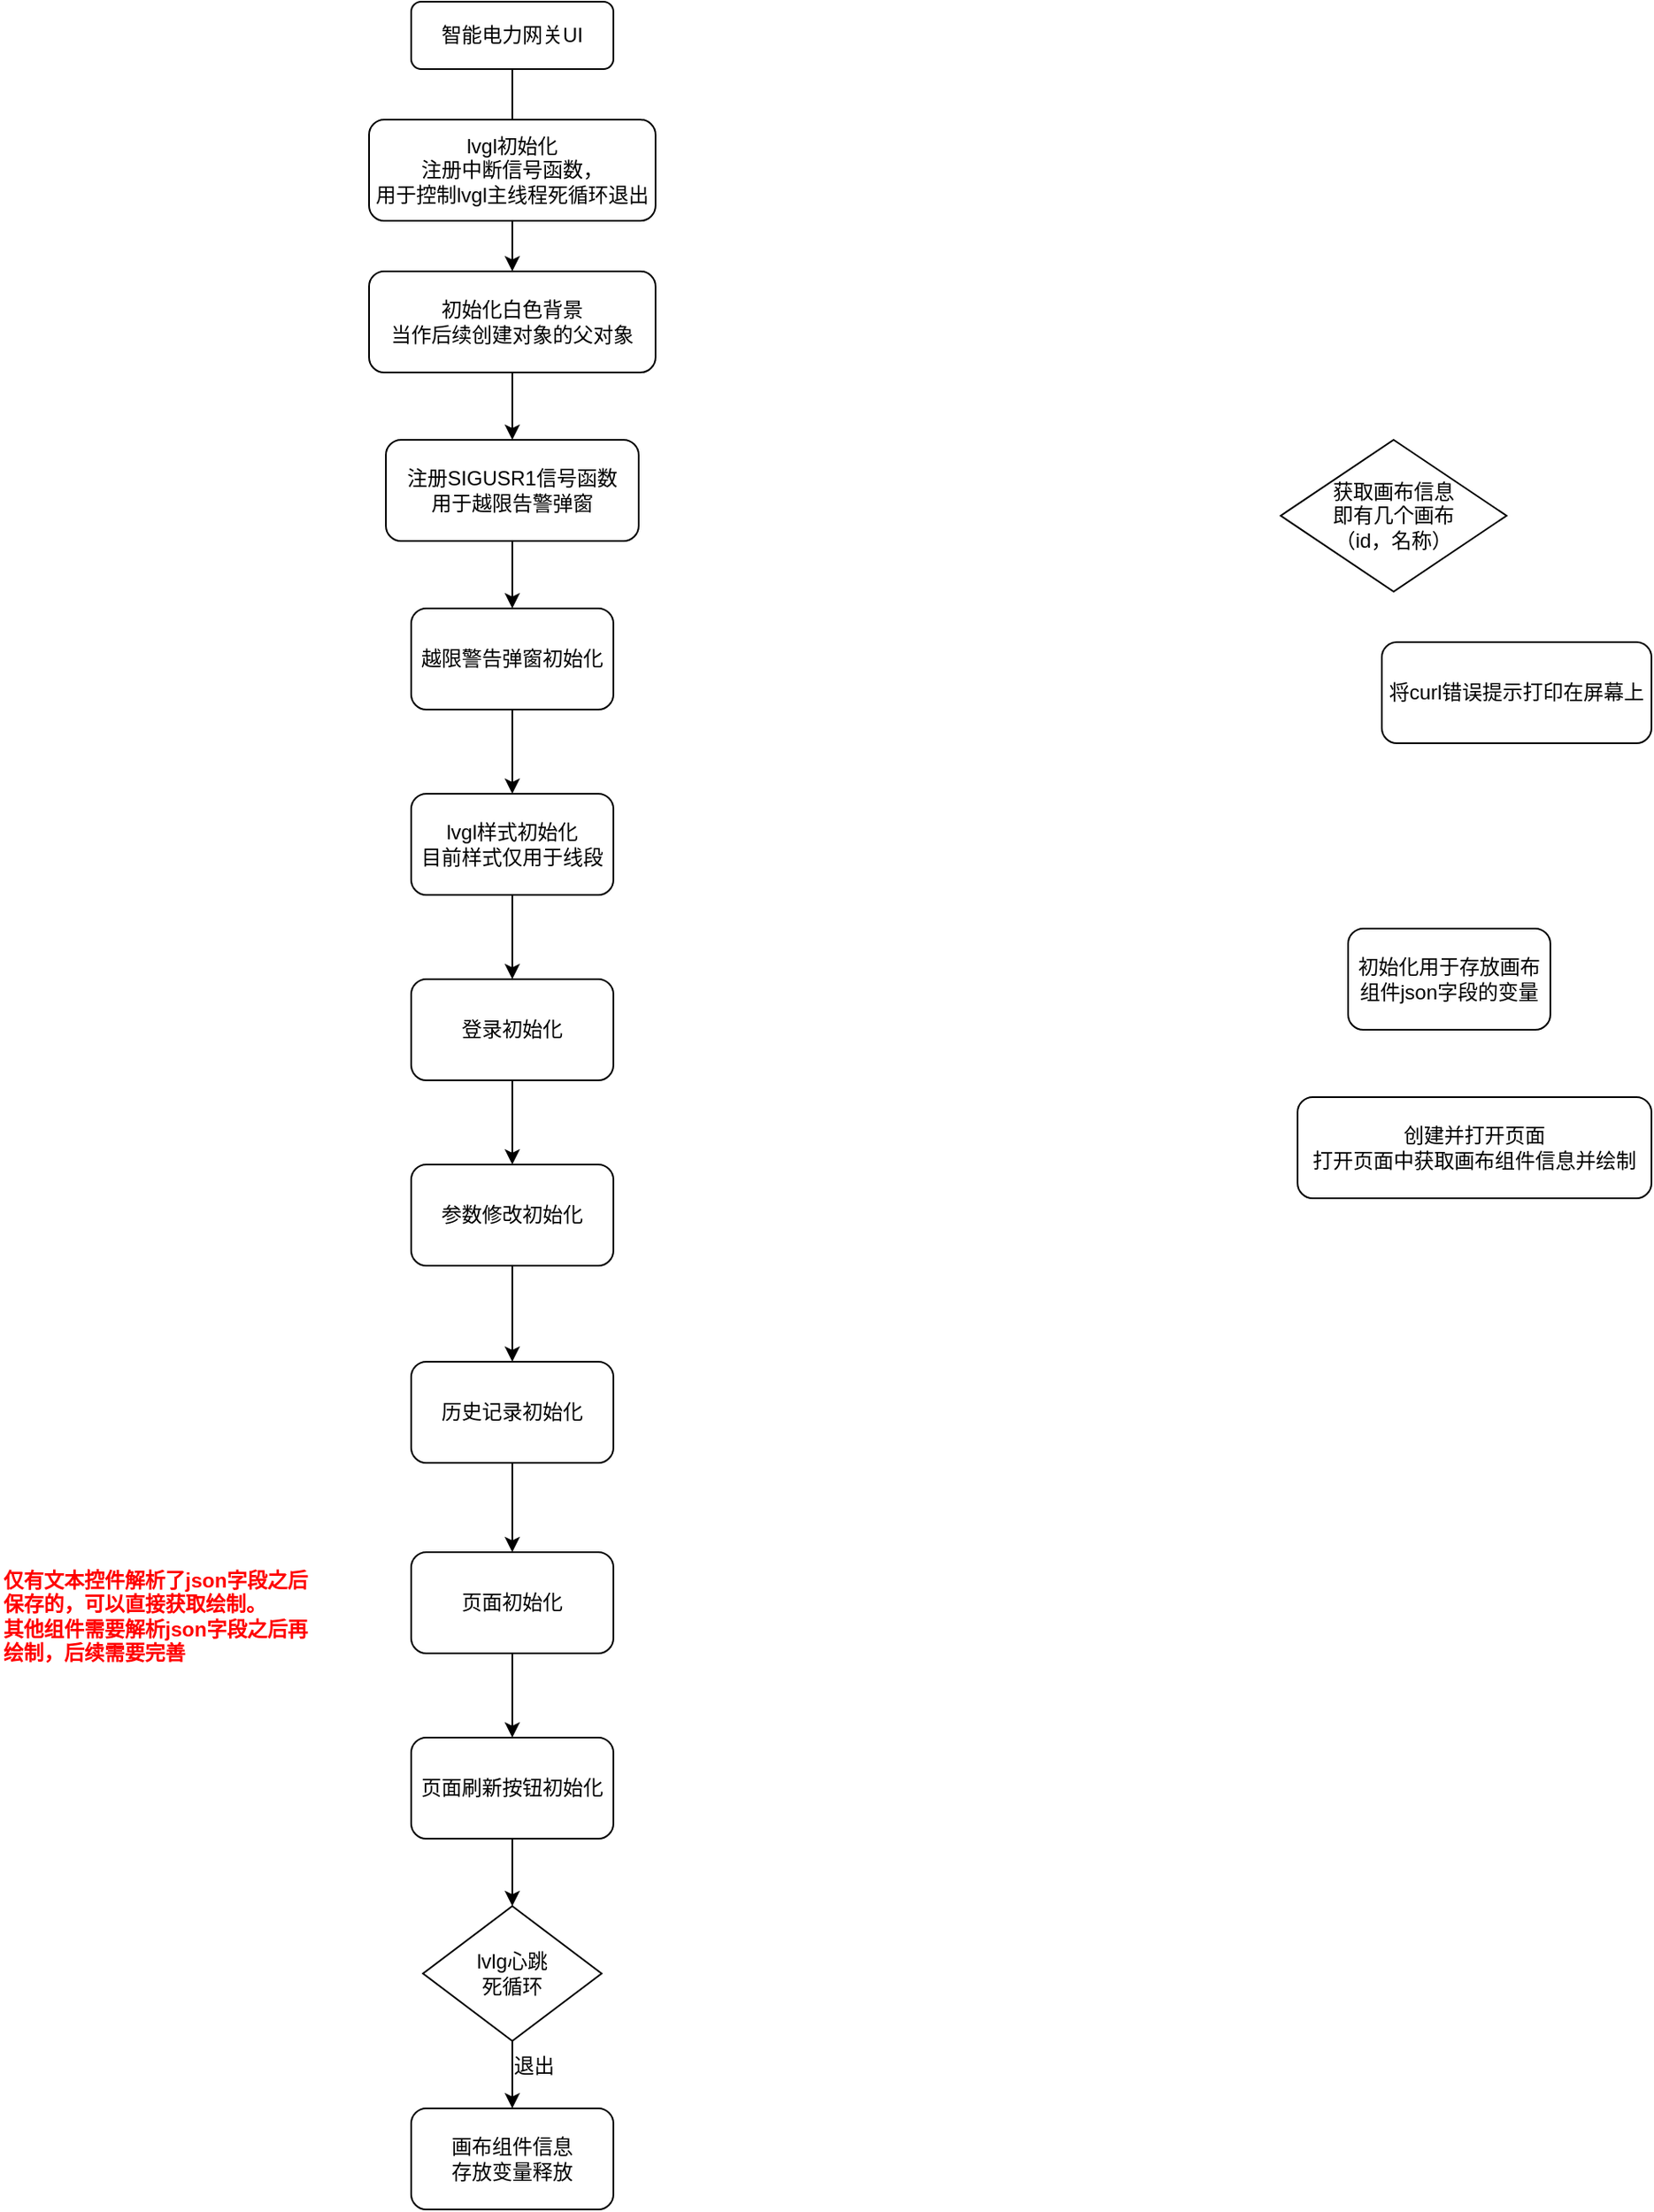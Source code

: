 <mxfile version="21.3.2" type="github">
  <diagram id="C5RBs43oDa-KdzZeNtuy" name="Page-1">
    <mxGraphModel dx="1434" dy="764" grid="1" gridSize="10" guides="1" tooltips="1" connect="1" arrows="1" fold="1" page="1" pageScale="1" pageWidth="1169" pageHeight="1654" math="0" shadow="0">
      <root>
        <mxCell id="WIyWlLk6GJQsqaUBKTNV-0" />
        <mxCell id="WIyWlLk6GJQsqaUBKTNV-1" parent="WIyWlLk6GJQsqaUBKTNV-0" />
        <mxCell id="WIyWlLk6GJQsqaUBKTNV-2" value="" style="rounded=0;html=1;jettySize=auto;orthogonalLoop=1;fontSize=11;endArrow=block;endFill=0;endSize=8;strokeWidth=1;shadow=0;labelBackgroundColor=none;edgeStyle=orthogonalEdgeStyle;" parent="WIyWlLk6GJQsqaUBKTNV-1" source="WIyWlLk6GJQsqaUBKTNV-3" edge="1">
          <mxGeometry relative="1" as="geometry">
            <mxPoint x="414" y="110" as="targetPoint" />
          </mxGeometry>
        </mxCell>
        <mxCell id="WIyWlLk6GJQsqaUBKTNV-3" value="智能电力网关UI" style="rounded=1;whiteSpace=wrap;html=1;fontSize=12;glass=0;strokeWidth=1;shadow=0;" parent="WIyWlLk6GJQsqaUBKTNV-1" vertex="1">
          <mxGeometry x="354" y="20" width="120" height="40" as="geometry" />
        </mxCell>
        <mxCell id="pKjaNHmpSQ1lj8WY1IrW-2" value="" style="edgeStyle=orthogonalEdgeStyle;rounded=0;orthogonalLoop=1;jettySize=auto;html=1;" parent="WIyWlLk6GJQsqaUBKTNV-1" source="pKjaNHmpSQ1lj8WY1IrW-0" target="pKjaNHmpSQ1lj8WY1IrW-1" edge="1">
          <mxGeometry relative="1" as="geometry" />
        </mxCell>
        <mxCell id="pKjaNHmpSQ1lj8WY1IrW-0" value="lvgl初始化&lt;br&gt;注册中断信号函数，&lt;br&gt;用于控制lvgl主线程死循环退出" style="rounded=1;whiteSpace=wrap;html=1;" parent="WIyWlLk6GJQsqaUBKTNV-1" vertex="1">
          <mxGeometry x="329" y="90" width="170" height="60" as="geometry" />
        </mxCell>
        <mxCell id="pKjaNHmpSQ1lj8WY1IrW-28" value="" style="edgeStyle=orthogonalEdgeStyle;rounded=0;orthogonalLoop=1;jettySize=auto;html=1;" parent="WIyWlLk6GJQsqaUBKTNV-1" source="pKjaNHmpSQ1lj8WY1IrW-1" edge="1">
          <mxGeometry relative="1" as="geometry">
            <mxPoint x="414" y="280" as="targetPoint" />
          </mxGeometry>
        </mxCell>
        <mxCell id="pKjaNHmpSQ1lj8WY1IrW-1" value="初始化白色背景&lt;br&gt;当作后续创建对象的父对象" style="rounded=1;whiteSpace=wrap;html=1;" parent="WIyWlLk6GJQsqaUBKTNV-1" vertex="1">
          <mxGeometry x="329" y="180" width="170" height="60" as="geometry" />
        </mxCell>
        <mxCell id="gU-OHK6tfDUbSoUPCYiO-14" value="" style="edgeStyle=orthogonalEdgeStyle;rounded=0;orthogonalLoop=1;jettySize=auto;html=1;" edge="1" parent="WIyWlLk6GJQsqaUBKTNV-1" source="pKjaNHmpSQ1lj8WY1IrW-6" target="pKjaNHmpSQ1lj8WY1IrW-17">
          <mxGeometry relative="1" as="geometry" />
        </mxCell>
        <mxCell id="pKjaNHmpSQ1lj8WY1IrW-6" value="注册SIGUSR1信号函数&lt;br&gt;用于越限告警弹窗" style="rounded=1;whiteSpace=wrap;html=1;" parent="WIyWlLk6GJQsqaUBKTNV-1" vertex="1">
          <mxGeometry x="339" y="280" width="150" height="60" as="geometry" />
        </mxCell>
        <mxCell id="gU-OHK6tfDUbSoUPCYiO-15" value="" style="edgeStyle=orthogonalEdgeStyle;rounded=0;orthogonalLoop=1;jettySize=auto;html=1;" edge="1" parent="WIyWlLk6GJQsqaUBKTNV-1" source="pKjaNHmpSQ1lj8WY1IrW-17" target="gU-OHK6tfDUbSoUPCYiO-13">
          <mxGeometry relative="1" as="geometry" />
        </mxCell>
        <mxCell id="pKjaNHmpSQ1lj8WY1IrW-17" value="越限警告弹窗初始化" style="rounded=1;whiteSpace=wrap;html=1;" parent="WIyWlLk6GJQsqaUBKTNV-1" vertex="1">
          <mxGeometry x="354" y="380" width="120" height="60" as="geometry" />
        </mxCell>
        <mxCell id="pKjaNHmpSQ1lj8WY1IrW-25" value="" style="edgeStyle=orthogonalEdgeStyle;rounded=0;orthogonalLoop=1;jettySize=auto;html=1;" parent="WIyWlLk6GJQsqaUBKTNV-1" source="pKjaNHmpSQ1lj8WY1IrW-20" target="pKjaNHmpSQ1lj8WY1IrW-21" edge="1">
          <mxGeometry relative="1" as="geometry" />
        </mxCell>
        <mxCell id="pKjaNHmpSQ1lj8WY1IrW-20" value="登录初始化" style="rounded=1;whiteSpace=wrap;html=1;" parent="WIyWlLk6GJQsqaUBKTNV-1" vertex="1">
          <mxGeometry x="354" y="600" width="120" height="60" as="geometry" />
        </mxCell>
        <mxCell id="gU-OHK6tfDUbSoUPCYiO-2" value="" style="edgeStyle=orthogonalEdgeStyle;rounded=0;orthogonalLoop=1;jettySize=auto;html=1;" edge="1" parent="WIyWlLk6GJQsqaUBKTNV-1" source="pKjaNHmpSQ1lj8WY1IrW-21" target="gU-OHK6tfDUbSoUPCYiO-0">
          <mxGeometry relative="1" as="geometry" />
        </mxCell>
        <mxCell id="pKjaNHmpSQ1lj8WY1IrW-21" value="参数修改初始化" style="rounded=1;whiteSpace=wrap;html=1;" parent="WIyWlLk6GJQsqaUBKTNV-1" vertex="1">
          <mxGeometry x="354" y="710" width="120" height="60" as="geometry" />
        </mxCell>
        <mxCell id="gU-OHK6tfDUbSoUPCYiO-17" value="" style="edgeStyle=orthogonalEdgeStyle;rounded=0;orthogonalLoop=1;jettySize=auto;html=1;" edge="1" parent="WIyWlLk6GJQsqaUBKTNV-1" source="pKjaNHmpSQ1lj8WY1IrW-22" target="gU-OHK6tfDUbSoUPCYiO-1">
          <mxGeometry relative="1" as="geometry" />
        </mxCell>
        <mxCell id="pKjaNHmpSQ1lj8WY1IrW-22" value="页面初始化" style="rounded=1;whiteSpace=wrap;html=1;" parent="WIyWlLk6GJQsqaUBKTNV-1" vertex="1">
          <mxGeometry x="354" y="940" width="120" height="60" as="geometry" />
        </mxCell>
        <mxCell id="pKjaNHmpSQ1lj8WY1IrW-23" value="创建并打开页面&lt;br&gt;打开页面中获取画布组件信息并绘制" style="rounded=1;whiteSpace=wrap;html=1;" parent="WIyWlLk6GJQsqaUBKTNV-1" vertex="1">
          <mxGeometry x="880" y="670" width="210" height="60" as="geometry" />
        </mxCell>
        <mxCell id="pKjaNHmpSQ1lj8WY1IrW-33" value="" style="edgeStyle=orthogonalEdgeStyle;rounded=0;orthogonalLoop=1;jettySize=auto;html=1;" parent="WIyWlLk6GJQsqaUBKTNV-1" source="pKjaNHmpSQ1lj8WY1IrW-30" target="pKjaNHmpSQ1lj8WY1IrW-31" edge="1">
          <mxGeometry relative="1" as="geometry" />
        </mxCell>
        <mxCell id="pKjaNHmpSQ1lj8WY1IrW-30" value="lvlg心跳&lt;br&gt;死循环" style="rhombus;whiteSpace=wrap;html=1;" parent="WIyWlLk6GJQsqaUBKTNV-1" vertex="1">
          <mxGeometry x="361" y="1150" width="106" height="80" as="geometry" />
        </mxCell>
        <mxCell id="pKjaNHmpSQ1lj8WY1IrW-31" value="画布组件信息&lt;br style=&quot;border-color: var(--border-color);&quot;&gt;存放变量释放" style="rounded=1;whiteSpace=wrap;html=1;" parent="WIyWlLk6GJQsqaUBKTNV-1" vertex="1">
          <mxGeometry x="354" y="1270" width="120" height="60" as="geometry" />
        </mxCell>
        <mxCell id="pKjaNHmpSQ1lj8WY1IrW-34" value="退出" style="text;html=1;strokeColor=none;fillColor=none;align=center;verticalAlign=middle;whiteSpace=wrap;rounded=0;" parent="WIyWlLk6GJQsqaUBKTNV-1" vertex="1">
          <mxGeometry x="397" y="1230" width="60" height="30" as="geometry" />
        </mxCell>
        <mxCell id="pKjaNHmpSQ1lj8WY1IrW-35" value="将curl错误提示打印在屏幕上" style="rounded=1;whiteSpace=wrap;html=1;" parent="WIyWlLk6GJQsqaUBKTNV-1" vertex="1">
          <mxGeometry x="930" y="400" width="160" height="60" as="geometry" />
        </mxCell>
        <mxCell id="F9r4E_EQL4szlPgltcfS-4" value="&lt;b&gt;&lt;font color=&quot;#ff0000&quot;&gt;仅有文本控件解析了json字段之后保存的，可以直接获取绘制。&lt;br&gt;其他组件需要解析json字段之后再绘制，后续需要完善&lt;/font&gt;&lt;/b&gt;" style="text;html=1;strokeColor=none;fillColor=none;align=left;verticalAlign=middle;whiteSpace=wrap;rounded=0;" parent="WIyWlLk6GJQsqaUBKTNV-1" vertex="1">
          <mxGeometry x="110" y="940" width="190" height="75" as="geometry" />
        </mxCell>
        <mxCell id="gU-OHK6tfDUbSoUPCYiO-3" value="" style="edgeStyle=orthogonalEdgeStyle;rounded=0;orthogonalLoop=1;jettySize=auto;html=1;" edge="1" parent="WIyWlLk6GJQsqaUBKTNV-1" source="gU-OHK6tfDUbSoUPCYiO-0" target="pKjaNHmpSQ1lj8WY1IrW-22">
          <mxGeometry relative="1" as="geometry" />
        </mxCell>
        <mxCell id="gU-OHK6tfDUbSoUPCYiO-0" value="历史记录初始化" style="rounded=1;whiteSpace=wrap;html=1;" vertex="1" parent="WIyWlLk6GJQsqaUBKTNV-1">
          <mxGeometry x="354" y="827" width="120" height="60" as="geometry" />
        </mxCell>
        <mxCell id="gU-OHK6tfDUbSoUPCYiO-18" value="" style="edgeStyle=orthogonalEdgeStyle;rounded=0;orthogonalLoop=1;jettySize=auto;html=1;" edge="1" parent="WIyWlLk6GJQsqaUBKTNV-1" source="gU-OHK6tfDUbSoUPCYiO-1" target="pKjaNHmpSQ1lj8WY1IrW-30">
          <mxGeometry relative="1" as="geometry" />
        </mxCell>
        <mxCell id="gU-OHK6tfDUbSoUPCYiO-1" value="页面刷新按钮初始化" style="rounded=1;whiteSpace=wrap;html=1;" vertex="1" parent="WIyWlLk6GJQsqaUBKTNV-1">
          <mxGeometry x="354" y="1050" width="120" height="60" as="geometry" />
        </mxCell>
        <mxCell id="gU-OHK6tfDUbSoUPCYiO-9" value="初始化用于存放画布组件json字段的变量" style="rounded=1;whiteSpace=wrap;html=1;" vertex="1" parent="WIyWlLk6GJQsqaUBKTNV-1">
          <mxGeometry x="910" y="570" width="120" height="60" as="geometry" />
        </mxCell>
        <mxCell id="gU-OHK6tfDUbSoUPCYiO-10" value="获取画布信息&lt;br&gt;即有几个画布&lt;br style=&quot;border-color: var(--border-color);&quot;&gt;（id，名称）" style="rhombus;whiteSpace=wrap;html=1;" vertex="1" parent="WIyWlLk6GJQsqaUBKTNV-1">
          <mxGeometry x="870" y="280" width="134" height="90" as="geometry" />
        </mxCell>
        <mxCell id="gU-OHK6tfDUbSoUPCYiO-16" value="" style="edgeStyle=orthogonalEdgeStyle;rounded=0;orthogonalLoop=1;jettySize=auto;html=1;" edge="1" parent="WIyWlLk6GJQsqaUBKTNV-1" source="gU-OHK6tfDUbSoUPCYiO-13" target="pKjaNHmpSQ1lj8WY1IrW-20">
          <mxGeometry relative="1" as="geometry" />
        </mxCell>
        <mxCell id="gU-OHK6tfDUbSoUPCYiO-13" value="lvgl样式初始化&lt;br&gt;目前样式仅用于线段" style="rounded=1;whiteSpace=wrap;html=1;" vertex="1" parent="WIyWlLk6GJQsqaUBKTNV-1">
          <mxGeometry x="354" y="490" width="120" height="60" as="geometry" />
        </mxCell>
      </root>
    </mxGraphModel>
  </diagram>
</mxfile>

